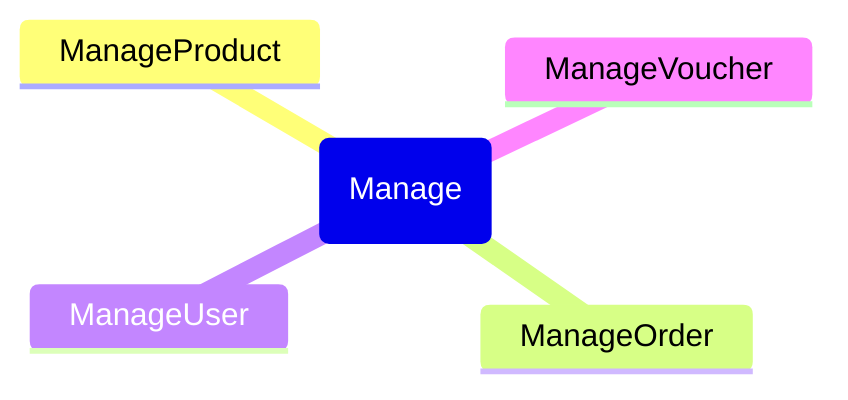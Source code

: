 ---
title: Manage
---
mindmap
Manage(Manage)
    ManageProduct
    ManageOrder
    ManageUser
    ManageVoucher